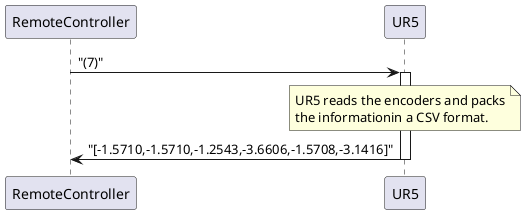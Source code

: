 @startuml

participant RemoteController
participant UR5

RemoteController -> UR5: "(7)"

activate UR5
note over UR5
    UR5 reads the encoders and packs
    the informationin a CSV format.
end note

UR5 -> RemoteController: "[-1.5710,-1.5710,-1.2543,-3.6606,-1.5708,-3.1416]"

deactivate UR5
@enduml
